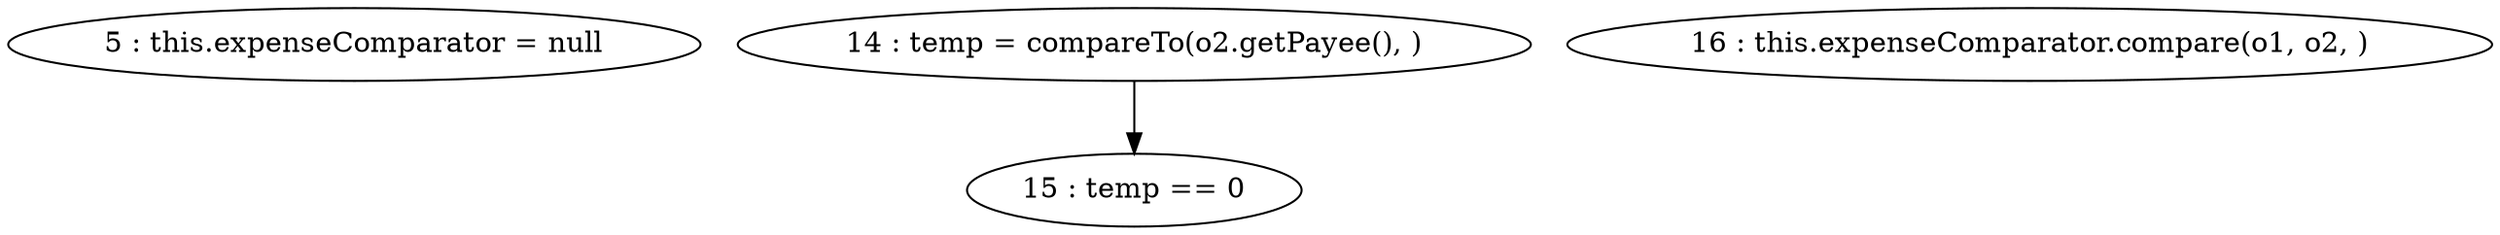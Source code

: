 digraph G {
"5 : this.expenseComparator = null"
"14 : temp = compareTo(o2.getPayee(), )"
"14 : temp = compareTo(o2.getPayee(), )" -> "15 : temp == 0"
"15 : temp == 0"
"16 : this.expenseComparator.compare(o1, o2, )"
}